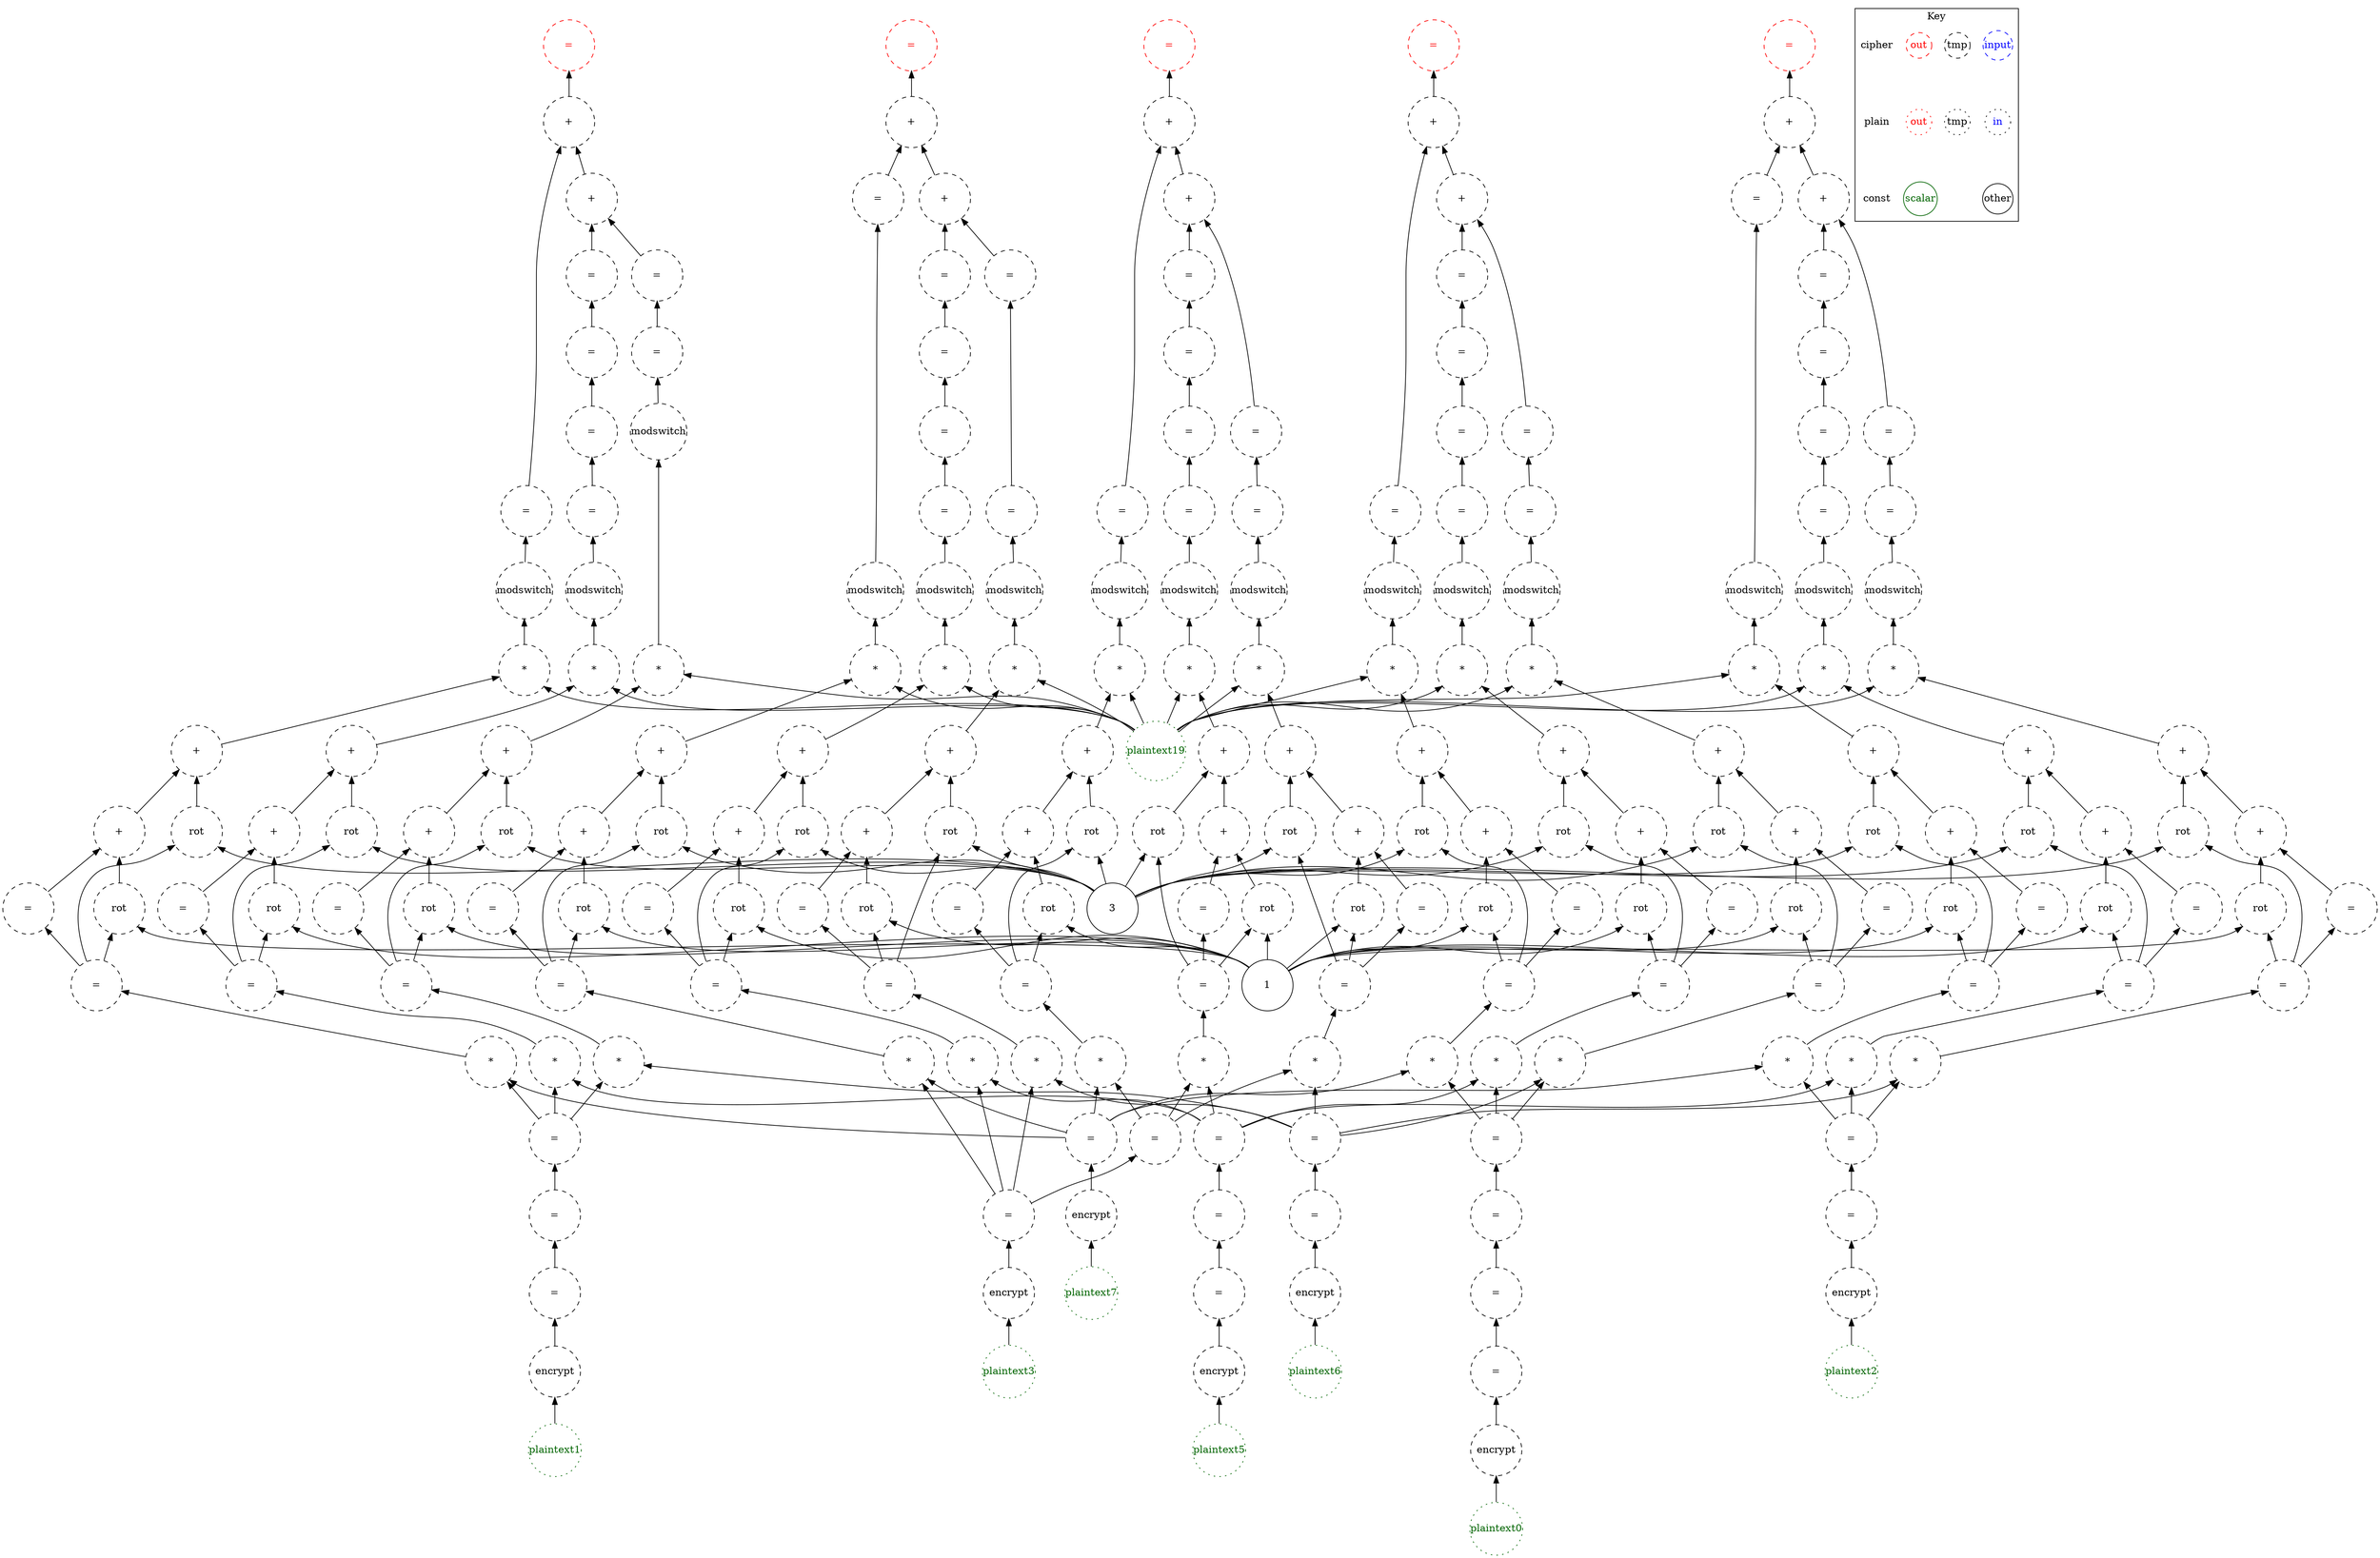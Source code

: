 digraph "matrix_mul2" {
node [shape=circle width=1 margin=0]
edge [dir=back]
plaintext19 [label="plaintext19" style=dotted color=darkgreen fontcolor=darkgreen]
3 [label="3" style=solid]
plaintext7 [label="plaintext7" style=dotted color=darkgreen fontcolor=darkgreen]
ciphertext22 [label="encrypt" style=dashed]
ciphertext22 -> plaintext7
ciphertext23 [label="=" style=dashed]
ciphertext23 -> ciphertext22
plaintext3 [label="plaintext3" style=dotted color=darkgreen fontcolor=darkgreen]
ciphertext9 [label="encrypt" style=dashed]
ciphertext9 -> plaintext3
ciphertext10 [label="=" style=dashed]
ciphertext10 -> ciphertext9
ciphertext16 [label="=" style=dashed]
ciphertext16 -> ciphertext10
ciphertext157 [label="*" style=dashed]
ciphertext157 -> ciphertext16
ciphertext157 -> ciphertext23
ciphertext158 [label="=" style=dashed]
ciphertext158 -> ciphertext157
ciphertext162 [label="rot" style=dashed]
ciphertext162 -> ciphertext158
ciphertext162 -> 3
1 [label="1" style=solid]
ciphertext160 [label="rot" style=dashed]
ciphertext160 -> ciphertext158
ciphertext160 -> 1
ciphertext159 [label="=" style=dashed]
ciphertext159 -> ciphertext158
ciphertext161 [label="+" style=dashed]
ciphertext161 -> ciphertext159
ciphertext161 -> ciphertext160
ciphertext163 [label="+" style=dashed]
ciphertext163 -> ciphertext161
ciphertext163 -> ciphertext162
ciphertext164 [label="*" style=dashed]
ciphertext164 -> ciphertext163
ciphertext164 -> plaintext19
ciphertext164_level1 [label="modswitch" style=dashed]
ciphertext164_level1 -> ciphertext164
ciphertext166 [label="=" style=dashed]
ciphertext166 -> ciphertext164_level1
plaintext6 [label="plaintext6" style=dotted color=darkgreen fontcolor=darkgreen]
ciphertext19 [label="encrypt" style=dashed]
ciphertext19 -> plaintext6
ciphertext20 [label="=" style=dashed]
ciphertext20 -> ciphertext19
ciphertext25 [label="=" style=dashed]
ciphertext25 -> ciphertext20
ciphertext146 [label="*" style=dashed]
ciphertext146 -> ciphertext16
ciphertext146 -> ciphertext25
ciphertext147 [label="=" style=dashed]
ciphertext147 -> ciphertext146
ciphertext151 [label="rot" style=dashed]
ciphertext151 -> ciphertext147
ciphertext151 -> 3
ciphertext149 [label="rot" style=dashed]
ciphertext149 -> ciphertext147
ciphertext149 -> 1
ciphertext148 [label="=" style=dashed]
ciphertext148 -> ciphertext147
ciphertext150 [label="+" style=dashed]
ciphertext150 -> ciphertext148
ciphertext150 -> ciphertext149
ciphertext152 [label="+" style=dashed]
ciphertext152 -> ciphertext150
ciphertext152 -> ciphertext151
ciphertext153 [label="*" style=dashed]
ciphertext153 -> ciphertext152
ciphertext153 -> plaintext19
ciphertext153_level1 [label="modswitch" style=dashed]
ciphertext153_level1 -> ciphertext153
ciphertext155 [label="=" style=dashed]
ciphertext155 -> ciphertext153_level1
ciphertext168 [label="=" style=dashed]
ciphertext168 -> ciphertext155
plaintext5 [label="plaintext5" style=dotted color=darkgreen fontcolor=darkgreen]
ciphertext17 [label="encrypt" style=dashed]
ciphertext17 -> plaintext5
ciphertext18 [label="=" style=dashed]
ciphertext18 -> ciphertext17
ciphertext21 [label="=" style=dashed]
ciphertext21 -> ciphertext18
ciphertext24 [label="=" style=dashed]
ciphertext24 -> ciphertext21
ciphertext137 [label="*" style=dashed]
ciphertext137 -> ciphertext16
ciphertext137 -> ciphertext24
ciphertext138 [label="=" style=dashed]
ciphertext138 -> ciphertext137
ciphertext142 [label="rot" style=dashed]
ciphertext142 -> ciphertext138
ciphertext142 -> 3
ciphertext140 [label="rot" style=dashed]
ciphertext140 -> ciphertext138
ciphertext140 -> 1
ciphertext139 [label="=" style=dashed]
ciphertext139 -> ciphertext138
ciphertext141 [label="+" style=dashed]
ciphertext141 -> ciphertext139
ciphertext141 -> ciphertext140
ciphertext143 [label="+" style=dashed]
ciphertext143 -> ciphertext141
ciphertext143 -> ciphertext142
ciphertext144 [label="*" style=dashed]
ciphertext144 -> ciphertext143
ciphertext144 -> plaintext19
ciphertext144_level1 [label="modswitch" style=dashed]
ciphertext144_level1 -> ciphertext144
ciphertext145 [label="=" style=dashed]
ciphertext145 -> ciphertext144_level1
ciphertext156 [label="=" style=dashed]
ciphertext156 -> ciphertext145
ciphertext167 [label="=" style=dashed]
ciphertext167 -> ciphertext156
ciphertext169 [label="=" style=dashed]
ciphertext169 -> ciphertext167
ciphertext170 [label="+" style=dashed]
ciphertext170 -> ciphertext169
ciphertext170 -> ciphertext168
ciphertext171 [label="+" style=dashed]
ciphertext171 -> ciphertext170
ciphertext171 -> ciphertext166
ciphertext173 [label="=" style=dashed color=red fontcolor=red]
ciphertext173 -> ciphertext171
plaintext2 [label="plaintext2" style=dotted color=darkgreen fontcolor=darkgreen]
ciphertext5 [label="encrypt" style=dashed]
ciphertext5 -> plaintext2
ciphertext6 [label="=" style=dashed]
ciphertext6 -> ciphertext5
ciphertext15 [label="=" style=dashed]
ciphertext15 -> ciphertext6
ciphertext120 [label="*" style=dashed]
ciphertext120 -> ciphertext15
ciphertext120 -> ciphertext23
ciphertext121 [label="=" style=dashed]
ciphertext121 -> ciphertext120
ciphertext125 [label="rot" style=dashed]
ciphertext125 -> ciphertext121
ciphertext125 -> 3
ciphertext123 [label="rot" style=dashed]
ciphertext123 -> ciphertext121
ciphertext123 -> 1
ciphertext122 [label="=" style=dashed]
ciphertext122 -> ciphertext121
ciphertext124 [label="+" style=dashed]
ciphertext124 -> ciphertext122
ciphertext124 -> ciphertext123
ciphertext126 [label="+" style=dashed]
ciphertext126 -> ciphertext124
ciphertext126 -> ciphertext125
ciphertext127 [label="*" style=dashed]
ciphertext127 -> ciphertext126
ciphertext127 -> plaintext19
ciphertext127_level1 [label="modswitch" style=dashed]
ciphertext127_level1 -> ciphertext127
ciphertext129 [label="=" style=dashed]
ciphertext129 -> ciphertext127_level1
ciphertext109 [label="*" style=dashed]
ciphertext109 -> ciphertext15
ciphertext109 -> ciphertext25
ciphertext110 [label="=" style=dashed]
ciphertext110 -> ciphertext109
ciphertext114 [label="rot" style=dashed]
ciphertext114 -> ciphertext110
ciphertext114 -> 3
ciphertext112 [label="rot" style=dashed]
ciphertext112 -> ciphertext110
ciphertext112 -> 1
ciphertext111 [label="=" style=dashed]
ciphertext111 -> ciphertext110
ciphertext113 [label="+" style=dashed]
ciphertext113 -> ciphertext111
ciphertext113 -> ciphertext112
ciphertext115 [label="+" style=dashed]
ciphertext115 -> ciphertext113
ciphertext115 -> ciphertext114
ciphertext116 [label="*" style=dashed]
ciphertext116 -> ciphertext115
ciphertext116 -> plaintext19
ciphertext116_level1 [label="modswitch" style=dashed]
ciphertext116_level1 -> ciphertext116
ciphertext118 [label="=" style=dashed]
ciphertext118 -> ciphertext116_level1
ciphertext131 [label="=" style=dashed]
ciphertext131 -> ciphertext118
ciphertext100 [label="*" style=dashed]
ciphertext100 -> ciphertext15
ciphertext100 -> ciphertext24
ciphertext101 [label="=" style=dashed]
ciphertext101 -> ciphertext100
ciphertext105 [label="rot" style=dashed]
ciphertext105 -> ciphertext101
ciphertext105 -> 3
ciphertext103 [label="rot" style=dashed]
ciphertext103 -> ciphertext101
ciphertext103 -> 1
ciphertext102 [label="=" style=dashed]
ciphertext102 -> ciphertext101
ciphertext104 [label="+" style=dashed]
ciphertext104 -> ciphertext102
ciphertext104 -> ciphertext103
ciphertext106 [label="+" style=dashed]
ciphertext106 -> ciphertext104
ciphertext106 -> ciphertext105
ciphertext107 [label="*" style=dashed]
ciphertext107 -> ciphertext106
ciphertext107 -> plaintext19
ciphertext107_level1 [label="modswitch" style=dashed]
ciphertext107_level1 -> ciphertext107
ciphertext108 [label="=" style=dashed]
ciphertext108 -> ciphertext107_level1
ciphertext119 [label="=" style=dashed]
ciphertext119 -> ciphertext108
ciphertext130 [label="=" style=dashed]
ciphertext130 -> ciphertext119
ciphertext132 [label="=" style=dashed]
ciphertext132 -> ciphertext130
ciphertext133 [label="+" style=dashed]
ciphertext133 -> ciphertext132
ciphertext133 -> ciphertext131
ciphertext134 [label="+" style=dashed]
ciphertext134 -> ciphertext133
ciphertext134 -> ciphertext129
ciphertext136 [label="=" style=dashed color=red fontcolor=red]
ciphertext136 -> ciphertext134
plaintext1 [label="plaintext1" style=dotted color=darkgreen fontcolor=darkgreen]
ciphertext2 [label="encrypt" style=dashed]
ciphertext2 -> plaintext1
ciphertext3 [label="=" style=dashed]
ciphertext3 -> ciphertext2
ciphertext8 [label="=" style=dashed]
ciphertext8 -> ciphertext3
ciphertext14 [label="=" style=dashed]
ciphertext14 -> ciphertext8
ciphertext83 [label="*" style=dashed]
ciphertext83 -> ciphertext14
ciphertext83 -> ciphertext23
ciphertext84 [label="=" style=dashed]
ciphertext84 -> ciphertext83
ciphertext88 [label="rot" style=dashed]
ciphertext88 -> ciphertext84
ciphertext88 -> 3
ciphertext86 [label="rot" style=dashed]
ciphertext86 -> ciphertext84
ciphertext86 -> 1
ciphertext85 [label="=" style=dashed]
ciphertext85 -> ciphertext84
ciphertext87 [label="+" style=dashed]
ciphertext87 -> ciphertext85
ciphertext87 -> ciphertext86
ciphertext89 [label="+" style=dashed]
ciphertext89 -> ciphertext87
ciphertext89 -> ciphertext88
ciphertext90 [label="*" style=dashed]
ciphertext90 -> ciphertext89
ciphertext90 -> plaintext19
ciphertext90_level1 [label="modswitch" style=dashed]
ciphertext90_level1 -> ciphertext90
ciphertext92 [label="=" style=dashed]
ciphertext92 -> ciphertext90_level1
ciphertext72 [label="*" style=dashed]
ciphertext72 -> ciphertext14
ciphertext72 -> ciphertext25
ciphertext73 [label="=" style=dashed]
ciphertext73 -> ciphertext72
ciphertext77 [label="rot" style=dashed]
ciphertext77 -> ciphertext73
ciphertext77 -> 3
ciphertext75 [label="rot" style=dashed]
ciphertext75 -> ciphertext73
ciphertext75 -> 1
ciphertext74 [label="=" style=dashed]
ciphertext74 -> ciphertext73
ciphertext76 [label="+" style=dashed]
ciphertext76 -> ciphertext74
ciphertext76 -> ciphertext75
ciphertext78 [label="+" style=dashed]
ciphertext78 -> ciphertext76
ciphertext78 -> ciphertext77
ciphertext79 [label="*" style=dashed]
ciphertext79 -> ciphertext78
ciphertext79 -> plaintext19
ciphertext79_level1 [label="modswitch" style=dashed]
ciphertext79_level1 -> ciphertext79
ciphertext81 [label="=" style=dashed]
ciphertext81 -> ciphertext79_level1
ciphertext94 [label="=" style=dashed]
ciphertext94 -> ciphertext81
ciphertext63 [label="*" style=dashed]
ciphertext63 -> ciphertext14
ciphertext63 -> ciphertext24
ciphertext64 [label="=" style=dashed]
ciphertext64 -> ciphertext63
ciphertext68 [label="rot" style=dashed]
ciphertext68 -> ciphertext64
ciphertext68 -> 3
ciphertext66 [label="rot" style=dashed]
ciphertext66 -> ciphertext64
ciphertext66 -> 1
ciphertext65 [label="=" style=dashed]
ciphertext65 -> ciphertext64
ciphertext67 [label="+" style=dashed]
ciphertext67 -> ciphertext65
ciphertext67 -> ciphertext66
ciphertext69 [label="+" style=dashed]
ciphertext69 -> ciphertext67
ciphertext69 -> ciphertext68
ciphertext70 [label="*" style=dashed]
ciphertext70 -> ciphertext69
ciphertext70 -> plaintext19
ciphertext70_level1 [label="modswitch" style=dashed]
ciphertext70_level1 -> ciphertext70
ciphertext71 [label="=" style=dashed]
ciphertext71 -> ciphertext70_level1
ciphertext82 [label="=" style=dashed]
ciphertext82 -> ciphertext71
ciphertext93 [label="=" style=dashed]
ciphertext93 -> ciphertext82
ciphertext95 [label="=" style=dashed]
ciphertext95 -> ciphertext93
ciphertext96 [label="+" style=dashed]
ciphertext96 -> ciphertext95
ciphertext96 -> ciphertext94
ciphertext97 [label="+" style=dashed]
ciphertext97 -> ciphertext96
ciphertext97 -> ciphertext92
ciphertext99 [label="=" style=dashed color=red fontcolor=red]
ciphertext99 -> ciphertext97
ciphertext194 [label="*" style=dashed]
ciphertext194 -> ciphertext10
ciphertext194 -> ciphertext23
ciphertext195 [label="=" style=dashed]
ciphertext195 -> ciphertext194
ciphertext199 [label="rot" style=dashed]
ciphertext199 -> ciphertext195
ciphertext199 -> 3
ciphertext197 [label="rot" style=dashed]
ciphertext197 -> ciphertext195
ciphertext197 -> 1
ciphertext196 [label="=" style=dashed]
ciphertext196 -> ciphertext195
ciphertext198 [label="+" style=dashed]
ciphertext198 -> ciphertext196
ciphertext198 -> ciphertext197
ciphertext200 [label="+" style=dashed]
ciphertext200 -> ciphertext198
ciphertext200 -> ciphertext199
ciphertext201 [label="*" style=dashed]
ciphertext201 -> ciphertext200
ciphertext201 -> plaintext19
ciphertext201_level1 [label="modswitch" style=dashed]
ciphertext201_level1 -> ciphertext201
ciphertext203 [label="=" style=dashed]
ciphertext203 -> ciphertext201_level1
ciphertext183 [label="*" style=dashed]
ciphertext183 -> ciphertext10
ciphertext183 -> ciphertext25
ciphertext184 [label="=" style=dashed]
ciphertext184 -> ciphertext183
ciphertext188 [label="rot" style=dashed]
ciphertext188 -> ciphertext184
ciphertext188 -> 3
ciphertext186 [label="rot" style=dashed]
ciphertext186 -> ciphertext184
ciphertext186 -> 1
ciphertext185 [label="=" style=dashed]
ciphertext185 -> ciphertext184
ciphertext187 [label="+" style=dashed]
ciphertext187 -> ciphertext185
ciphertext187 -> ciphertext186
ciphertext189 [label="+" style=dashed]
ciphertext189 -> ciphertext187
ciphertext189 -> ciphertext188
ciphertext190 [label="*" style=dashed]
ciphertext190 -> ciphertext189
ciphertext190 -> plaintext19
ciphertext190_level1 [label="modswitch" style=dashed]
ciphertext190_level1 -> ciphertext190
ciphertext192 [label="=" style=dashed]
ciphertext192 -> ciphertext190_level1
ciphertext205 [label="=" style=dashed]
ciphertext205 -> ciphertext192
ciphertext174 [label="*" style=dashed]
ciphertext174 -> ciphertext10
ciphertext174 -> ciphertext24
ciphertext175 [label="=" style=dashed]
ciphertext175 -> ciphertext174
ciphertext179 [label="rot" style=dashed]
ciphertext179 -> ciphertext175
ciphertext179 -> 3
ciphertext177 [label="rot" style=dashed]
ciphertext177 -> ciphertext175
ciphertext177 -> 1
ciphertext176 [label="=" style=dashed]
ciphertext176 -> ciphertext175
ciphertext178 [label="+" style=dashed]
ciphertext178 -> ciphertext176
ciphertext178 -> ciphertext177
ciphertext180 [label="+" style=dashed]
ciphertext180 -> ciphertext178
ciphertext180 -> ciphertext179
ciphertext181 [label="*" style=dashed]
ciphertext181 -> ciphertext180
ciphertext181 -> plaintext19
ciphertext181_level1 [label="modswitch" style=dashed]
ciphertext181_level1 -> ciphertext181
ciphertext182 [label="=" style=dashed]
ciphertext182 -> ciphertext181_level1
ciphertext193 [label="=" style=dashed]
ciphertext193 -> ciphertext182
ciphertext204 [label="=" style=dashed]
ciphertext204 -> ciphertext193
ciphertext206 [label="=" style=dashed]
ciphertext206 -> ciphertext204
ciphertext207 [label="+" style=dashed]
ciphertext207 -> ciphertext206
ciphertext207 -> ciphertext205
ciphertext208 [label="+" style=dashed]
ciphertext208 -> ciphertext207
ciphertext208 -> ciphertext203
ciphertext210 [label="=" style=dashed color=red fontcolor=red]
ciphertext210 -> ciphertext208
plaintext0 [label="plaintext0" style=dotted color=darkgreen fontcolor=darkgreen]
ciphertext0 [label="encrypt" style=dashed]
ciphertext0 -> plaintext0
ciphertext1 [label="=" style=dashed]
ciphertext1 -> ciphertext0
ciphertext4 [label="=" style=dashed]
ciphertext4 -> ciphertext1
ciphertext7 [label="=" style=dashed]
ciphertext7 -> ciphertext4
ciphertext13 [label="=" style=dashed]
ciphertext13 -> ciphertext7
ciphertext46 [label="*" style=dashed]
ciphertext46 -> ciphertext13
ciphertext46 -> ciphertext23
ciphertext47 [label="=" style=dashed]
ciphertext47 -> ciphertext46
ciphertext51 [label="rot" style=dashed]
ciphertext51 -> ciphertext47
ciphertext51 -> 3
ciphertext49 [label="rot" style=dashed]
ciphertext49 -> ciphertext47
ciphertext49 -> 1
ciphertext48 [label="=" style=dashed]
ciphertext48 -> ciphertext47
ciphertext50 [label="+" style=dashed]
ciphertext50 -> ciphertext48
ciphertext50 -> ciphertext49
ciphertext52 [label="+" style=dashed]
ciphertext52 -> ciphertext50
ciphertext52 -> ciphertext51
ciphertext53 [label="*" style=dashed]
ciphertext53 -> ciphertext52
ciphertext53 -> plaintext19
ciphertext53_level1 [label="modswitch" style=dashed]
ciphertext53_level1 -> ciphertext53
ciphertext55 [label="=" style=dashed]
ciphertext55 -> ciphertext53_level1
ciphertext35 [label="*" style=dashed]
ciphertext35 -> ciphertext13
ciphertext35 -> ciphertext25
ciphertext36 [label="=" style=dashed]
ciphertext36 -> ciphertext35
ciphertext40 [label="rot" style=dashed]
ciphertext40 -> ciphertext36
ciphertext40 -> 3
ciphertext38 [label="rot" style=dashed]
ciphertext38 -> ciphertext36
ciphertext38 -> 1
ciphertext37 [label="=" style=dashed]
ciphertext37 -> ciphertext36
ciphertext39 [label="+" style=dashed]
ciphertext39 -> ciphertext37
ciphertext39 -> ciphertext38
ciphertext41 [label="+" style=dashed]
ciphertext41 -> ciphertext39
ciphertext41 -> ciphertext40
ciphertext42 [label="*" style=dashed]
ciphertext42 -> ciphertext41
ciphertext42 -> plaintext19
ciphertext42_level1 [label="modswitch" style=dashed]
ciphertext42_level1 -> ciphertext42
ciphertext44 [label="=" style=dashed]
ciphertext44 -> ciphertext42_level1
ciphertext57 [label="=" style=dashed]
ciphertext57 -> ciphertext44
ciphertext26 [label="*" style=dashed]
ciphertext26 -> ciphertext13
ciphertext26 -> ciphertext24
ciphertext27 [label="=" style=dashed]
ciphertext27 -> ciphertext26
ciphertext31 [label="rot" style=dashed]
ciphertext31 -> ciphertext27
ciphertext31 -> 3
ciphertext29 [label="rot" style=dashed]
ciphertext29 -> ciphertext27
ciphertext29 -> 1
ciphertext28 [label="=" style=dashed]
ciphertext28 -> ciphertext27
ciphertext30 [label="+" style=dashed]
ciphertext30 -> ciphertext28
ciphertext30 -> ciphertext29
ciphertext32 [label="+" style=dashed]
ciphertext32 -> ciphertext30
ciphertext32 -> ciphertext31
ciphertext33 [label="*" style=dashed]
ciphertext33 -> ciphertext32
ciphertext33 -> plaintext19
ciphertext33_level1 [label="modswitch" style=dashed]
ciphertext33_level1 -> ciphertext33
ciphertext34 [label="=" style=dashed]
ciphertext34 -> ciphertext33_level1
ciphertext45 [label="=" style=dashed]
ciphertext45 -> ciphertext34
ciphertext56 [label="=" style=dashed]
ciphertext56 -> ciphertext45
ciphertext58 [label="=" style=dashed]
ciphertext58 -> ciphertext56
ciphertext59 [label="+" style=dashed]
ciphertext59 -> ciphertext58
ciphertext59 -> ciphertext57
ciphertext60 [label="+" style=dashed]
ciphertext60 -> ciphertext59
ciphertext60 -> ciphertext55
ciphertext62 [label="=" style=dashed color=red fontcolor=red]
ciphertext62 -> ciphertext60
subgraph cluster_key {
    graph[label="Key"]
    node [width=0.5]
    edge [dir=forward style=invis]
    in_cipher [label=input color=blue fontcolor=blue style=dashed]
    tmp_cipher [label=tmp color=black fontcolor=black style=dashed]
    out_cipher [label=out color=red fontcolor=red style=dashed]
    cipher [shape=plain]

    in_plain [label=in icolor=blue fontcolor=blue style=dotted]
    tmp_plain [label=tmp color=black fontcolor=black style=dotted]
    out_plain [label=out color=red fontcolor=red style=dotted]
    plain [shape=plain]
    
    other [color=black fontcolor=black style=solid]
    scalar [color=darkgreen fontcolor=darkgreen style=solid]
    const[shape=plain]
    
    cipher -> plain
    plain -> const
    out_cipher -> out_plain
    in_cipher -> in_plain
    tmp_cipher -> tmp_plain
    in_plain -> other
    out_plain -> scalar
}
}
